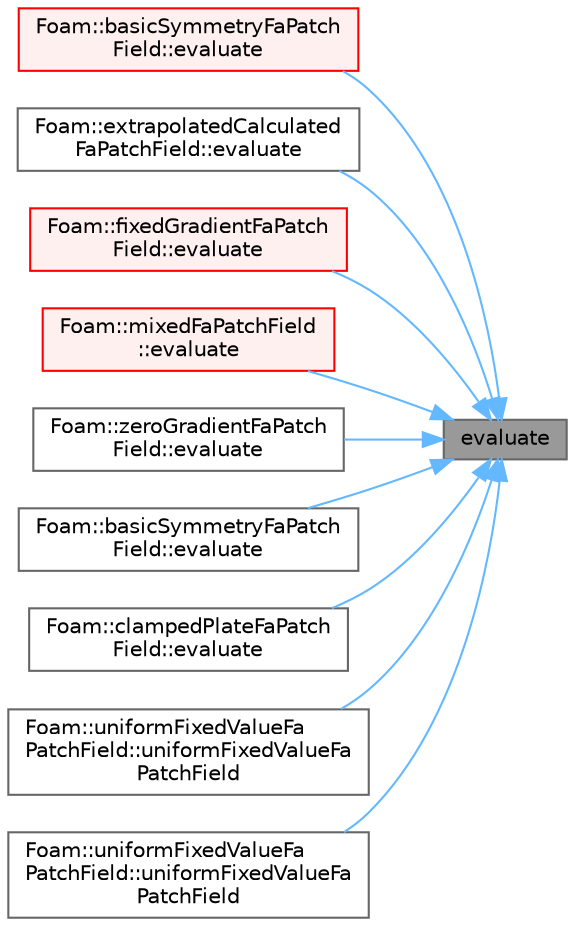 digraph "evaluate"
{
 // LATEX_PDF_SIZE
  bgcolor="transparent";
  edge [fontname=Helvetica,fontsize=10,labelfontname=Helvetica,labelfontsize=10];
  node [fontname=Helvetica,fontsize=10,shape=box,height=0.2,width=0.4];
  rankdir="RL";
  Node1 [id="Node000001",label="evaluate",height=0.2,width=0.4,color="gray40", fillcolor="grey60", style="filled", fontcolor="black",tooltip=" "];
  Node1 -> Node2 [id="edge1_Node000001_Node000002",dir="back",color="steelblue1",style="solid",tooltip=" "];
  Node2 [id="Node000002",label="Foam::basicSymmetryFaPatch\lField::evaluate",height=0.2,width=0.4,color="red", fillcolor="#FFF0F0", style="filled",URL="$classFoam_1_1basicSymmetryFaPatchField.html#a1a4ebfb8aa4dc581e54081a12bfbd0d3",tooltip=" "];
  Node1 -> Node4 [id="edge2_Node000001_Node000004",dir="back",color="steelblue1",style="solid",tooltip=" "];
  Node4 [id="Node000004",label="Foam::extrapolatedCalculated\lFaPatchField::evaluate",height=0.2,width=0.4,color="grey40", fillcolor="white", style="filled",URL="$classFoam_1_1extrapolatedCalculatedFaPatchField.html#a1a4ebfb8aa4dc581e54081a12bfbd0d3",tooltip=" "];
  Node1 -> Node5 [id="edge3_Node000001_Node000005",dir="back",color="steelblue1",style="solid",tooltip=" "];
  Node5 [id="Node000005",label="Foam::fixedGradientFaPatch\lField::evaluate",height=0.2,width=0.4,color="red", fillcolor="#FFF0F0", style="filled",URL="$classFoam_1_1fixedGradientFaPatchField.html#a1a4ebfb8aa4dc581e54081a12bfbd0d3",tooltip=" "];
  Node1 -> Node9 [id="edge4_Node000001_Node000009",dir="back",color="steelblue1",style="solid",tooltip=" "];
  Node9 [id="Node000009",label="Foam::mixedFaPatchField\l::evaluate",height=0.2,width=0.4,color="red", fillcolor="#FFF0F0", style="filled",URL="$classFoam_1_1mixedFaPatchField.html#a1a4ebfb8aa4dc581e54081a12bfbd0d3",tooltip=" "];
  Node1 -> Node13 [id="edge5_Node000001_Node000013",dir="back",color="steelblue1",style="solid",tooltip=" "];
  Node13 [id="Node000013",label="Foam::zeroGradientFaPatch\lField::evaluate",height=0.2,width=0.4,color="grey40", fillcolor="white", style="filled",URL="$classFoam_1_1zeroGradientFaPatchField.html#a1a4ebfb8aa4dc581e54081a12bfbd0d3",tooltip=" "];
  Node1 -> Node14 [id="edge6_Node000001_Node000014",dir="back",color="steelblue1",style="solid",tooltip=" "];
  Node14 [id="Node000014",label="Foam::basicSymmetryFaPatch\lField::evaluate",height=0.2,width=0.4,color="grey40", fillcolor="white", style="filled",URL="$classFoam_1_1basicSymmetryFaPatchField.html#a96dc99388e664182349d72cdca254c20",tooltip=" "];
  Node1 -> Node15 [id="edge7_Node000001_Node000015",dir="back",color="steelblue1",style="solid",tooltip=" "];
  Node15 [id="Node000015",label="Foam::clampedPlateFaPatch\lField::evaluate",height=0.2,width=0.4,color="grey40", fillcolor="white", style="filled",URL="$classFoam_1_1clampedPlateFaPatchField.html#a96dc99388e664182349d72cdca254c20",tooltip=" "];
  Node1 -> Node16 [id="edge8_Node000001_Node000016",dir="back",color="steelblue1",style="solid",tooltip=" "];
  Node16 [id="Node000016",label="Foam::uniformFixedValueFa\lPatchField::uniformFixedValueFa\lPatchField",height=0.2,width=0.4,color="grey40", fillcolor="white", style="filled",URL="$classFoam_1_1uniformFixedValueFaPatchField.html#a35b6dba1a80da0514c28d321ed0edccd",tooltip=" "];
  Node1 -> Node17 [id="edge9_Node000001_Node000017",dir="back",color="steelblue1",style="solid",tooltip=" "];
  Node17 [id="Node000017",label="Foam::uniformFixedValueFa\lPatchField::uniformFixedValueFa\lPatchField",height=0.2,width=0.4,color="grey40", fillcolor="white", style="filled",URL="$classFoam_1_1uniformFixedValueFaPatchField.html#a9cca6428d5eedf99421266eeca269a75",tooltip=" "];
}
